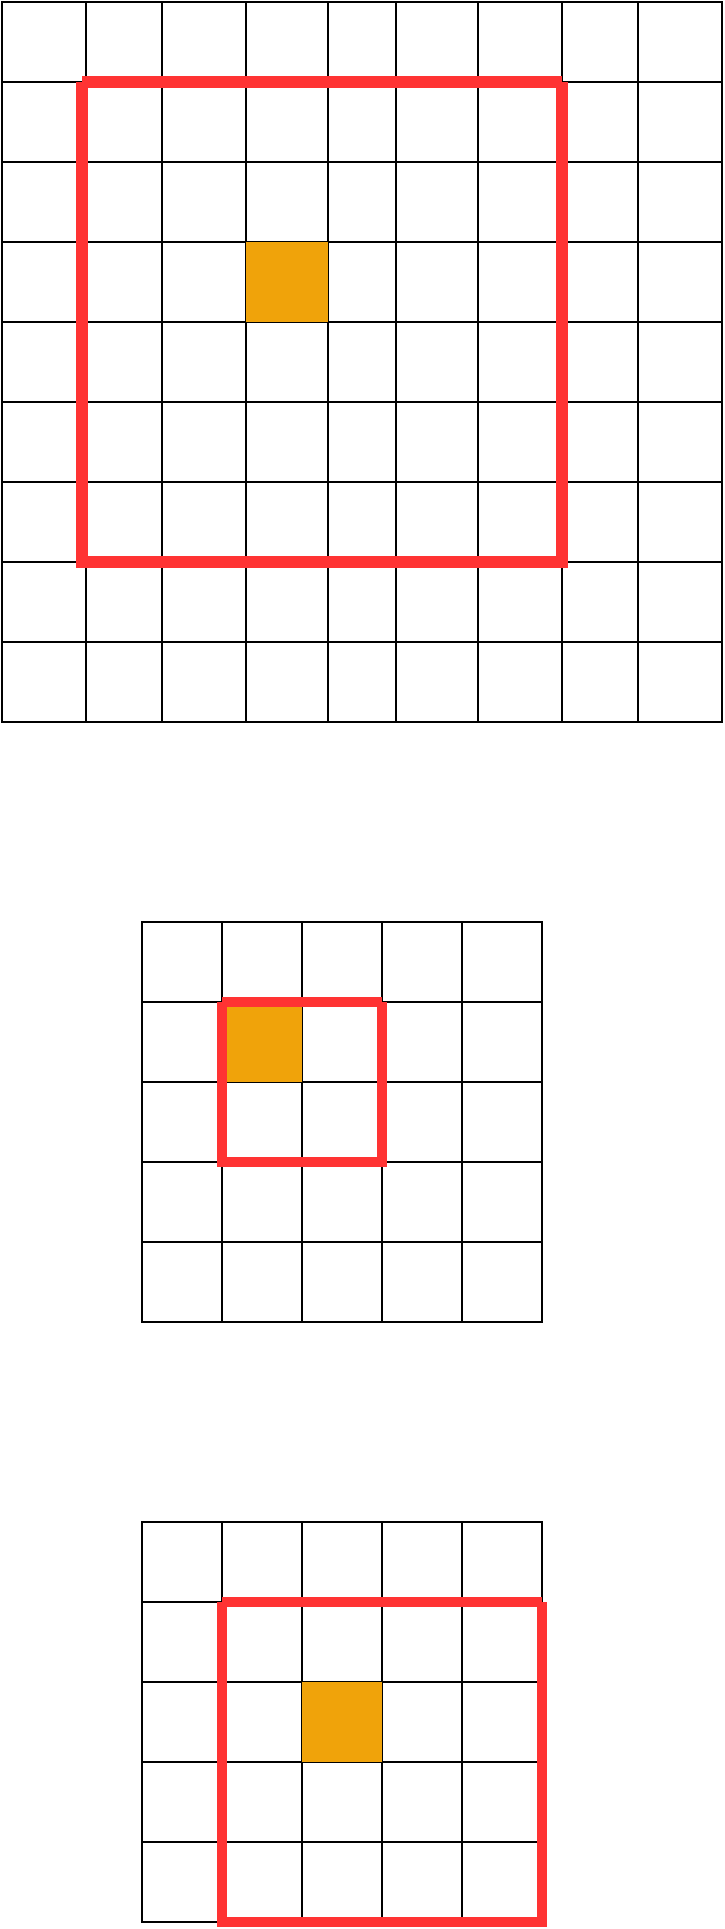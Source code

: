 <mxfile version="14.8.5" type="github">
  <diagram id="qVj__1jxc_U7gUrbAWG0" name="第 1 页">
    <mxGraphModel dx="2062" dy="1104" grid="1" gridSize="10" guides="1" tooltips="1" connect="1" arrows="1" fold="1" page="1" pageScale="1" pageWidth="827" pageHeight="1169" math="0" shadow="0">
      <root>
        <mxCell id="0" />
        <mxCell id="1" parent="0" />
        <mxCell id="ZMaBbFyFWC1W5k3W71gB-268" value="" style="shape=table;startSize=0;container=1;collapsible=0;childLayout=tableLayout;" vertex="1" parent="1">
          <mxGeometry x="260" y="520" width="200" height="200" as="geometry" />
        </mxCell>
        <mxCell id="ZMaBbFyFWC1W5k3W71gB-269" value="" style="shape=partialRectangle;collapsible=0;dropTarget=0;pointerEvents=0;fillColor=none;top=0;left=0;bottom=0;right=0;points=[[0,0.5],[1,0.5]];portConstraint=eastwest;" vertex="1" parent="ZMaBbFyFWC1W5k3W71gB-268">
          <mxGeometry width="200" height="40" as="geometry" />
        </mxCell>
        <mxCell id="ZMaBbFyFWC1W5k3W71gB-270" value="" style="shape=partialRectangle;html=1;whiteSpace=wrap;connectable=0;overflow=hidden;fillColor=none;top=0;left=0;bottom=0;right=0;" vertex="1" parent="ZMaBbFyFWC1W5k3W71gB-269">
          <mxGeometry width="40" height="40" as="geometry" />
        </mxCell>
        <mxCell id="ZMaBbFyFWC1W5k3W71gB-271" value="" style="shape=partialRectangle;html=1;whiteSpace=wrap;connectable=0;overflow=hidden;fillColor=none;top=0;left=0;bottom=0;right=0;" vertex="1" parent="ZMaBbFyFWC1W5k3W71gB-269">
          <mxGeometry x="40" width="40" height="40" as="geometry" />
        </mxCell>
        <mxCell id="ZMaBbFyFWC1W5k3W71gB-272" value="" style="shape=partialRectangle;html=1;whiteSpace=wrap;connectable=0;overflow=hidden;fillColor=none;top=0;left=0;bottom=0;right=0;" vertex="1" parent="ZMaBbFyFWC1W5k3W71gB-269">
          <mxGeometry x="80" width="40" height="40" as="geometry" />
        </mxCell>
        <mxCell id="ZMaBbFyFWC1W5k3W71gB-273" value="" style="shape=partialRectangle;html=1;whiteSpace=wrap;connectable=0;overflow=hidden;fillColor=none;top=0;left=0;bottom=0;right=0;" vertex="1" parent="ZMaBbFyFWC1W5k3W71gB-269">
          <mxGeometry x="120" width="40" height="40" as="geometry" />
        </mxCell>
        <mxCell id="ZMaBbFyFWC1W5k3W71gB-274" value="" style="shape=partialRectangle;html=1;whiteSpace=wrap;connectable=0;overflow=hidden;fillColor=none;top=0;left=0;bottom=0;right=0;" vertex="1" parent="ZMaBbFyFWC1W5k3W71gB-269">
          <mxGeometry x="160" width="40" height="40" as="geometry" />
        </mxCell>
        <mxCell id="ZMaBbFyFWC1W5k3W71gB-275" value="" style="shape=partialRectangle;collapsible=0;dropTarget=0;pointerEvents=0;fillColor=none;top=0;left=0;bottom=0;right=0;points=[[0,0.5],[1,0.5]];portConstraint=eastwest;" vertex="1" parent="ZMaBbFyFWC1W5k3W71gB-268">
          <mxGeometry y="40" width="200" height="40" as="geometry" />
        </mxCell>
        <mxCell id="ZMaBbFyFWC1W5k3W71gB-276" value="" style="shape=partialRectangle;html=1;whiteSpace=wrap;connectable=0;overflow=hidden;fillColor=none;top=0;left=0;bottom=0;right=0;" vertex="1" parent="ZMaBbFyFWC1W5k3W71gB-275">
          <mxGeometry width="40" height="40" as="geometry" />
        </mxCell>
        <mxCell id="ZMaBbFyFWC1W5k3W71gB-277" value="" style="shape=partialRectangle;html=1;whiteSpace=wrap;connectable=0;overflow=hidden;fillColor=#f0a30a;top=0;left=0;bottom=0;right=0;strokeColor=#BD7000;fontColor=#000000;" vertex="1" parent="ZMaBbFyFWC1W5k3W71gB-275">
          <mxGeometry x="40" width="40" height="40" as="geometry" />
        </mxCell>
        <mxCell id="ZMaBbFyFWC1W5k3W71gB-278" value="" style="shape=partialRectangle;html=1;whiteSpace=wrap;connectable=0;overflow=hidden;fillColor=none;top=0;left=0;bottom=0;right=0;" vertex="1" parent="ZMaBbFyFWC1W5k3W71gB-275">
          <mxGeometry x="80" width="40" height="40" as="geometry" />
        </mxCell>
        <mxCell id="ZMaBbFyFWC1W5k3W71gB-279" value="" style="shape=partialRectangle;html=1;whiteSpace=wrap;connectable=0;overflow=hidden;fillColor=none;top=0;left=0;bottom=0;right=0;" vertex="1" parent="ZMaBbFyFWC1W5k3W71gB-275">
          <mxGeometry x="120" width="40" height="40" as="geometry" />
        </mxCell>
        <mxCell id="ZMaBbFyFWC1W5k3W71gB-280" value="" style="shape=partialRectangle;html=1;whiteSpace=wrap;connectable=0;overflow=hidden;fillColor=none;top=0;left=0;bottom=0;right=0;" vertex="1" parent="ZMaBbFyFWC1W5k3W71gB-275">
          <mxGeometry x="160" width="40" height="40" as="geometry" />
        </mxCell>
        <mxCell id="ZMaBbFyFWC1W5k3W71gB-281" value="" style="shape=partialRectangle;collapsible=0;dropTarget=0;pointerEvents=0;fillColor=none;top=0;left=0;bottom=0;right=0;points=[[0,0.5],[1,0.5]];portConstraint=eastwest;" vertex="1" parent="ZMaBbFyFWC1W5k3W71gB-268">
          <mxGeometry y="80" width="200" height="40" as="geometry" />
        </mxCell>
        <mxCell id="ZMaBbFyFWC1W5k3W71gB-282" value="" style="shape=partialRectangle;html=1;whiteSpace=wrap;connectable=0;overflow=hidden;fillColor=none;top=0;left=0;bottom=0;right=0;" vertex="1" parent="ZMaBbFyFWC1W5k3W71gB-281">
          <mxGeometry width="40" height="40" as="geometry" />
        </mxCell>
        <mxCell id="ZMaBbFyFWC1W5k3W71gB-283" value="" style="shape=partialRectangle;html=1;whiteSpace=wrap;connectable=0;overflow=hidden;fillColor=none;top=0;left=0;bottom=0;right=0;" vertex="1" parent="ZMaBbFyFWC1W5k3W71gB-281">
          <mxGeometry x="40" width="40" height="40" as="geometry" />
        </mxCell>
        <mxCell id="ZMaBbFyFWC1W5k3W71gB-284" value="" style="shape=partialRectangle;html=1;whiteSpace=wrap;connectable=0;overflow=hidden;fillColor=none;top=0;left=0;bottom=0;right=0;" vertex="1" parent="ZMaBbFyFWC1W5k3W71gB-281">
          <mxGeometry x="80" width="40" height="40" as="geometry" />
        </mxCell>
        <mxCell id="ZMaBbFyFWC1W5k3W71gB-285" value="" style="shape=partialRectangle;html=1;whiteSpace=wrap;connectable=0;overflow=hidden;fillColor=none;top=0;left=0;bottom=0;right=0;" vertex="1" parent="ZMaBbFyFWC1W5k3W71gB-281">
          <mxGeometry x="120" width="40" height="40" as="geometry" />
        </mxCell>
        <mxCell id="ZMaBbFyFWC1W5k3W71gB-286" value="" style="shape=partialRectangle;html=1;whiteSpace=wrap;connectable=0;overflow=hidden;fillColor=none;top=0;left=0;bottom=0;right=0;" vertex="1" parent="ZMaBbFyFWC1W5k3W71gB-281">
          <mxGeometry x="160" width="40" height="40" as="geometry" />
        </mxCell>
        <mxCell id="ZMaBbFyFWC1W5k3W71gB-287" value="" style="shape=partialRectangle;collapsible=0;dropTarget=0;pointerEvents=0;fillColor=none;top=0;left=0;bottom=0;right=0;points=[[0,0.5],[1,0.5]];portConstraint=eastwest;" vertex="1" parent="ZMaBbFyFWC1W5k3W71gB-268">
          <mxGeometry y="120" width="200" height="40" as="geometry" />
        </mxCell>
        <mxCell id="ZMaBbFyFWC1W5k3W71gB-288" value="" style="shape=partialRectangle;html=1;whiteSpace=wrap;connectable=0;overflow=hidden;fillColor=none;top=0;left=0;bottom=0;right=0;" vertex="1" parent="ZMaBbFyFWC1W5k3W71gB-287">
          <mxGeometry width="40" height="40" as="geometry" />
        </mxCell>
        <mxCell id="ZMaBbFyFWC1W5k3W71gB-289" value="" style="shape=partialRectangle;html=1;whiteSpace=wrap;connectable=0;overflow=hidden;fillColor=none;top=0;left=0;bottom=0;right=0;" vertex="1" parent="ZMaBbFyFWC1W5k3W71gB-287">
          <mxGeometry x="40" width="40" height="40" as="geometry" />
        </mxCell>
        <mxCell id="ZMaBbFyFWC1W5k3W71gB-290" value="" style="shape=partialRectangle;html=1;whiteSpace=wrap;connectable=0;overflow=hidden;fillColor=none;top=0;left=0;bottom=0;right=0;" vertex="1" parent="ZMaBbFyFWC1W5k3W71gB-287">
          <mxGeometry x="80" width="40" height="40" as="geometry" />
        </mxCell>
        <mxCell id="ZMaBbFyFWC1W5k3W71gB-291" value="" style="shape=partialRectangle;html=1;whiteSpace=wrap;connectable=0;overflow=hidden;fillColor=none;top=0;left=0;bottom=0;right=0;" vertex="1" parent="ZMaBbFyFWC1W5k3W71gB-287">
          <mxGeometry x="120" width="40" height="40" as="geometry" />
        </mxCell>
        <mxCell id="ZMaBbFyFWC1W5k3W71gB-292" value="" style="shape=partialRectangle;html=1;whiteSpace=wrap;connectable=0;overflow=hidden;fillColor=none;top=0;left=0;bottom=0;right=0;" vertex="1" parent="ZMaBbFyFWC1W5k3W71gB-287">
          <mxGeometry x="160" width="40" height="40" as="geometry" />
        </mxCell>
        <mxCell id="ZMaBbFyFWC1W5k3W71gB-293" value="" style="shape=partialRectangle;collapsible=0;dropTarget=0;pointerEvents=0;fillColor=none;top=0;left=0;bottom=0;right=0;points=[[0,0.5],[1,0.5]];portConstraint=eastwest;" vertex="1" parent="ZMaBbFyFWC1W5k3W71gB-268">
          <mxGeometry y="160" width="200" height="40" as="geometry" />
        </mxCell>
        <mxCell id="ZMaBbFyFWC1W5k3W71gB-294" value="" style="shape=partialRectangle;html=1;whiteSpace=wrap;connectable=0;overflow=hidden;fillColor=none;top=0;left=0;bottom=0;right=0;" vertex="1" parent="ZMaBbFyFWC1W5k3W71gB-293">
          <mxGeometry width="40" height="40" as="geometry" />
        </mxCell>
        <mxCell id="ZMaBbFyFWC1W5k3W71gB-295" value="" style="shape=partialRectangle;html=1;whiteSpace=wrap;connectable=0;overflow=hidden;fillColor=none;top=0;left=0;bottom=0;right=0;" vertex="1" parent="ZMaBbFyFWC1W5k3W71gB-293">
          <mxGeometry x="40" width="40" height="40" as="geometry" />
        </mxCell>
        <mxCell id="ZMaBbFyFWC1W5k3W71gB-296" value="" style="shape=partialRectangle;html=1;whiteSpace=wrap;connectable=0;overflow=hidden;fillColor=none;top=0;left=0;bottom=0;right=0;" vertex="1" parent="ZMaBbFyFWC1W5k3W71gB-293">
          <mxGeometry x="80" width="40" height="40" as="geometry" />
        </mxCell>
        <mxCell id="ZMaBbFyFWC1W5k3W71gB-297" value="" style="shape=partialRectangle;html=1;whiteSpace=wrap;connectable=0;overflow=hidden;fillColor=none;top=0;left=0;bottom=0;right=0;" vertex="1" parent="ZMaBbFyFWC1W5k3W71gB-293">
          <mxGeometry x="120" width="40" height="40" as="geometry" />
        </mxCell>
        <mxCell id="ZMaBbFyFWC1W5k3W71gB-298" value="" style="shape=partialRectangle;html=1;whiteSpace=wrap;connectable=0;overflow=hidden;fillColor=none;top=0;left=0;bottom=0;right=0;" vertex="1" parent="ZMaBbFyFWC1W5k3W71gB-293">
          <mxGeometry x="160" width="40" height="40" as="geometry" />
        </mxCell>
        <mxCell id="ZMaBbFyFWC1W5k3W71gB-299" value="" style="swimlane;startSize=0;strokeWidth=5;fillColor=#FF3333;strokeColor=#FF3333;" vertex="1" parent="1">
          <mxGeometry x="300" y="560" width="80" height="80" as="geometry" />
        </mxCell>
        <mxCell id="ZMaBbFyFWC1W5k3W71gB-300" value="" style="shape=table;startSize=0;container=1;collapsible=0;childLayout=tableLayout;" vertex="1" parent="1">
          <mxGeometry x="260" y="820" width="200" height="200" as="geometry" />
        </mxCell>
        <mxCell id="ZMaBbFyFWC1W5k3W71gB-301" value="" style="shape=partialRectangle;collapsible=0;dropTarget=0;pointerEvents=0;fillColor=none;top=0;left=0;bottom=0;right=0;points=[[0,0.5],[1,0.5]];portConstraint=eastwest;" vertex="1" parent="ZMaBbFyFWC1W5k3W71gB-300">
          <mxGeometry width="200" height="40" as="geometry" />
        </mxCell>
        <mxCell id="ZMaBbFyFWC1W5k3W71gB-302" value="" style="shape=partialRectangle;html=1;whiteSpace=wrap;connectable=0;overflow=hidden;fillColor=none;top=0;left=0;bottom=0;right=0;" vertex="1" parent="ZMaBbFyFWC1W5k3W71gB-301">
          <mxGeometry width="40" height="40" as="geometry" />
        </mxCell>
        <mxCell id="ZMaBbFyFWC1W5k3W71gB-303" value="" style="shape=partialRectangle;html=1;whiteSpace=wrap;connectable=0;overflow=hidden;fillColor=none;top=0;left=0;bottom=0;right=0;" vertex="1" parent="ZMaBbFyFWC1W5k3W71gB-301">
          <mxGeometry x="40" width="40" height="40" as="geometry" />
        </mxCell>
        <mxCell id="ZMaBbFyFWC1W5k3W71gB-304" value="" style="shape=partialRectangle;html=1;whiteSpace=wrap;connectable=0;overflow=hidden;fillColor=none;top=0;left=0;bottom=0;right=0;" vertex="1" parent="ZMaBbFyFWC1W5k3W71gB-301">
          <mxGeometry x="80" width="40" height="40" as="geometry" />
        </mxCell>
        <mxCell id="ZMaBbFyFWC1W5k3W71gB-305" value="" style="shape=partialRectangle;html=1;whiteSpace=wrap;connectable=0;overflow=hidden;fillColor=none;top=0;left=0;bottom=0;right=0;" vertex="1" parent="ZMaBbFyFWC1W5k3W71gB-301">
          <mxGeometry x="120" width="40" height="40" as="geometry" />
        </mxCell>
        <mxCell id="ZMaBbFyFWC1W5k3W71gB-306" value="" style="shape=partialRectangle;html=1;whiteSpace=wrap;connectable=0;overflow=hidden;fillColor=none;top=0;left=0;bottom=0;right=0;" vertex="1" parent="ZMaBbFyFWC1W5k3W71gB-301">
          <mxGeometry x="160" width="40" height="40" as="geometry" />
        </mxCell>
        <mxCell id="ZMaBbFyFWC1W5k3W71gB-307" value="" style="shape=partialRectangle;collapsible=0;dropTarget=0;pointerEvents=0;fillColor=none;top=0;left=0;bottom=0;right=0;points=[[0,0.5],[1,0.5]];portConstraint=eastwest;" vertex="1" parent="ZMaBbFyFWC1W5k3W71gB-300">
          <mxGeometry y="40" width="200" height="40" as="geometry" />
        </mxCell>
        <mxCell id="ZMaBbFyFWC1W5k3W71gB-308" value="" style="shape=partialRectangle;html=1;whiteSpace=wrap;connectable=0;overflow=hidden;fillColor=none;top=0;left=0;bottom=0;right=0;" vertex="1" parent="ZMaBbFyFWC1W5k3W71gB-307">
          <mxGeometry width="40" height="40" as="geometry" />
        </mxCell>
        <mxCell id="ZMaBbFyFWC1W5k3W71gB-309" value="" style="shape=partialRectangle;html=1;whiteSpace=wrap;connectable=0;overflow=hidden;fillColor=none;top=0;left=0;bottom=0;right=0;" vertex="1" parent="ZMaBbFyFWC1W5k3W71gB-307">
          <mxGeometry x="40" width="40" height="40" as="geometry" />
        </mxCell>
        <mxCell id="ZMaBbFyFWC1W5k3W71gB-310" value="" style="shape=partialRectangle;html=1;whiteSpace=wrap;connectable=0;overflow=hidden;fillColor=none;top=0;left=0;bottom=0;right=0;" vertex="1" parent="ZMaBbFyFWC1W5k3W71gB-307">
          <mxGeometry x="80" width="40" height="40" as="geometry" />
        </mxCell>
        <mxCell id="ZMaBbFyFWC1W5k3W71gB-311" value="" style="shape=partialRectangle;html=1;whiteSpace=wrap;connectable=0;overflow=hidden;fillColor=none;top=0;left=0;bottom=0;right=0;" vertex="1" parent="ZMaBbFyFWC1W5k3W71gB-307">
          <mxGeometry x="120" width="40" height="40" as="geometry" />
        </mxCell>
        <mxCell id="ZMaBbFyFWC1W5k3W71gB-312" value="" style="shape=partialRectangle;html=1;whiteSpace=wrap;connectable=0;overflow=hidden;fillColor=none;top=0;left=0;bottom=0;right=0;" vertex="1" parent="ZMaBbFyFWC1W5k3W71gB-307">
          <mxGeometry x="160" width="40" height="40" as="geometry" />
        </mxCell>
        <mxCell id="ZMaBbFyFWC1W5k3W71gB-313" value="" style="shape=partialRectangle;collapsible=0;dropTarget=0;pointerEvents=0;fillColor=none;top=0;left=0;bottom=0;right=0;points=[[0,0.5],[1,0.5]];portConstraint=eastwest;" vertex="1" parent="ZMaBbFyFWC1W5k3W71gB-300">
          <mxGeometry y="80" width="200" height="40" as="geometry" />
        </mxCell>
        <mxCell id="ZMaBbFyFWC1W5k3W71gB-314" value="" style="shape=partialRectangle;html=1;whiteSpace=wrap;connectable=0;overflow=hidden;fillColor=none;top=0;left=0;bottom=0;right=0;" vertex="1" parent="ZMaBbFyFWC1W5k3W71gB-313">
          <mxGeometry width="40" height="40" as="geometry" />
        </mxCell>
        <mxCell id="ZMaBbFyFWC1W5k3W71gB-315" value="" style="shape=partialRectangle;html=1;whiteSpace=wrap;connectable=0;overflow=hidden;fillColor=none;top=0;left=0;bottom=0;right=0;" vertex="1" parent="ZMaBbFyFWC1W5k3W71gB-313">
          <mxGeometry x="40" width="40" height="40" as="geometry" />
        </mxCell>
        <mxCell id="ZMaBbFyFWC1W5k3W71gB-316" value="" style="shape=partialRectangle;html=1;whiteSpace=wrap;connectable=0;overflow=hidden;fillColor=#f0a30a;top=0;left=0;bottom=0;right=0;strokeColor=#BD7000;fontColor=#000000;" vertex="1" parent="ZMaBbFyFWC1W5k3W71gB-313">
          <mxGeometry x="80" width="40" height="40" as="geometry" />
        </mxCell>
        <mxCell id="ZMaBbFyFWC1W5k3W71gB-317" value="" style="shape=partialRectangle;html=1;whiteSpace=wrap;connectable=0;overflow=hidden;fillColor=none;top=0;left=0;bottom=0;right=0;" vertex="1" parent="ZMaBbFyFWC1W5k3W71gB-313">
          <mxGeometry x="120" width="40" height="40" as="geometry" />
        </mxCell>
        <mxCell id="ZMaBbFyFWC1W5k3W71gB-318" value="" style="shape=partialRectangle;html=1;whiteSpace=wrap;connectable=0;overflow=hidden;fillColor=none;top=0;left=0;bottom=0;right=0;" vertex="1" parent="ZMaBbFyFWC1W5k3W71gB-313">
          <mxGeometry x="160" width="40" height="40" as="geometry" />
        </mxCell>
        <mxCell id="ZMaBbFyFWC1W5k3W71gB-319" value="" style="shape=partialRectangle;collapsible=0;dropTarget=0;pointerEvents=0;fillColor=none;top=0;left=0;bottom=0;right=0;points=[[0,0.5],[1,0.5]];portConstraint=eastwest;" vertex="1" parent="ZMaBbFyFWC1W5k3W71gB-300">
          <mxGeometry y="120" width="200" height="40" as="geometry" />
        </mxCell>
        <mxCell id="ZMaBbFyFWC1W5k3W71gB-320" value="" style="shape=partialRectangle;html=1;whiteSpace=wrap;connectable=0;overflow=hidden;fillColor=none;top=0;left=0;bottom=0;right=0;" vertex="1" parent="ZMaBbFyFWC1W5k3W71gB-319">
          <mxGeometry width="40" height="40" as="geometry" />
        </mxCell>
        <mxCell id="ZMaBbFyFWC1W5k3W71gB-321" value="" style="shape=partialRectangle;html=1;whiteSpace=wrap;connectable=0;overflow=hidden;fillColor=none;top=0;left=0;bottom=0;right=0;" vertex="1" parent="ZMaBbFyFWC1W5k3W71gB-319">
          <mxGeometry x="40" width="40" height="40" as="geometry" />
        </mxCell>
        <mxCell id="ZMaBbFyFWC1W5k3W71gB-322" value="" style="shape=partialRectangle;html=1;whiteSpace=wrap;connectable=0;overflow=hidden;fillColor=none;top=0;left=0;bottom=0;right=0;" vertex="1" parent="ZMaBbFyFWC1W5k3W71gB-319">
          <mxGeometry x="80" width="40" height="40" as="geometry" />
        </mxCell>
        <mxCell id="ZMaBbFyFWC1W5k3W71gB-323" value="" style="shape=partialRectangle;html=1;whiteSpace=wrap;connectable=0;overflow=hidden;fillColor=none;top=0;left=0;bottom=0;right=0;" vertex="1" parent="ZMaBbFyFWC1W5k3W71gB-319">
          <mxGeometry x="120" width="40" height="40" as="geometry" />
        </mxCell>
        <mxCell id="ZMaBbFyFWC1W5k3W71gB-324" value="" style="shape=partialRectangle;html=1;whiteSpace=wrap;connectable=0;overflow=hidden;fillColor=none;top=0;left=0;bottom=0;right=0;" vertex="1" parent="ZMaBbFyFWC1W5k3W71gB-319">
          <mxGeometry x="160" width="40" height="40" as="geometry" />
        </mxCell>
        <mxCell id="ZMaBbFyFWC1W5k3W71gB-325" value="" style="shape=partialRectangle;collapsible=0;dropTarget=0;pointerEvents=0;fillColor=none;top=0;left=0;bottom=0;right=0;points=[[0,0.5],[1,0.5]];portConstraint=eastwest;" vertex="1" parent="ZMaBbFyFWC1W5k3W71gB-300">
          <mxGeometry y="160" width="200" height="40" as="geometry" />
        </mxCell>
        <mxCell id="ZMaBbFyFWC1W5k3W71gB-326" value="" style="shape=partialRectangle;html=1;whiteSpace=wrap;connectable=0;overflow=hidden;fillColor=none;top=0;left=0;bottom=0;right=0;" vertex="1" parent="ZMaBbFyFWC1W5k3W71gB-325">
          <mxGeometry width="40" height="40" as="geometry" />
        </mxCell>
        <mxCell id="ZMaBbFyFWC1W5k3W71gB-327" value="" style="shape=partialRectangle;html=1;whiteSpace=wrap;connectable=0;overflow=hidden;fillColor=none;top=0;left=0;bottom=0;right=0;" vertex="1" parent="ZMaBbFyFWC1W5k3W71gB-325">
          <mxGeometry x="40" width="40" height="40" as="geometry" />
        </mxCell>
        <mxCell id="ZMaBbFyFWC1W5k3W71gB-328" value="" style="shape=partialRectangle;html=1;whiteSpace=wrap;connectable=0;overflow=hidden;fillColor=none;top=0;left=0;bottom=0;right=0;" vertex="1" parent="ZMaBbFyFWC1W5k3W71gB-325">
          <mxGeometry x="80" width="40" height="40" as="geometry" />
        </mxCell>
        <mxCell id="ZMaBbFyFWC1W5k3W71gB-329" value="" style="shape=partialRectangle;html=1;whiteSpace=wrap;connectable=0;overflow=hidden;fillColor=none;top=0;left=0;bottom=0;right=0;" vertex="1" parent="ZMaBbFyFWC1W5k3W71gB-325">
          <mxGeometry x="120" width="40" height="40" as="geometry" />
        </mxCell>
        <mxCell id="ZMaBbFyFWC1W5k3W71gB-330" value="" style="shape=partialRectangle;html=1;whiteSpace=wrap;connectable=0;overflow=hidden;fillColor=none;top=0;left=0;bottom=0;right=0;" vertex="1" parent="ZMaBbFyFWC1W5k3W71gB-325">
          <mxGeometry x="160" width="40" height="40" as="geometry" />
        </mxCell>
        <mxCell id="ZMaBbFyFWC1W5k3W71gB-331" value="" style="swimlane;startSize=0;strokeColor=#FF3333;strokeWidth=5;fillColor=#FF3333;" vertex="1" parent="1">
          <mxGeometry x="300" y="860" width="160" height="160" as="geometry" />
        </mxCell>
        <mxCell id="ZMaBbFyFWC1W5k3W71gB-332" value="" style="shape=table;startSize=0;container=1;collapsible=0;childLayout=tableLayout;" vertex="1" parent="1">
          <mxGeometry x="190" y="60" width="360" height="360" as="geometry" />
        </mxCell>
        <mxCell id="ZMaBbFyFWC1W5k3W71gB-333" value="" style="shape=partialRectangle;collapsible=0;dropTarget=0;pointerEvents=0;fillColor=none;top=0;left=0;bottom=0;right=0;points=[[0,0.5],[1,0.5]];portConstraint=eastwest;" vertex="1" parent="ZMaBbFyFWC1W5k3W71gB-332">
          <mxGeometry width="360" height="40" as="geometry" />
        </mxCell>
        <mxCell id="ZMaBbFyFWC1W5k3W71gB-334" value="" style="shape=partialRectangle;html=1;whiteSpace=wrap;connectable=0;overflow=hidden;fillColor=none;top=0;left=0;bottom=0;right=0;" vertex="1" parent="ZMaBbFyFWC1W5k3W71gB-333">
          <mxGeometry width="42" height="40" as="geometry" />
        </mxCell>
        <mxCell id="ZMaBbFyFWC1W5k3W71gB-335" value="" style="shape=partialRectangle;html=1;whiteSpace=wrap;connectable=0;overflow=hidden;fillColor=none;top=0;left=0;bottom=0;right=0;" vertex="1" parent="ZMaBbFyFWC1W5k3W71gB-333">
          <mxGeometry x="42" width="38" height="40" as="geometry" />
        </mxCell>
        <mxCell id="ZMaBbFyFWC1W5k3W71gB-336" value="" style="shape=partialRectangle;html=1;whiteSpace=wrap;connectable=0;overflow=hidden;fillColor=none;top=0;left=0;bottom=0;right=0;" vertex="1" parent="ZMaBbFyFWC1W5k3W71gB-333">
          <mxGeometry x="80" width="42" height="40" as="geometry" />
        </mxCell>
        <mxCell id="ZMaBbFyFWC1W5k3W71gB-337" value="" style="shape=partialRectangle;html=1;whiteSpace=wrap;connectable=0;overflow=hidden;fillColor=none;top=0;left=0;bottom=0;right=0;" vertex="1" parent="ZMaBbFyFWC1W5k3W71gB-333">
          <mxGeometry x="122" width="41" height="40" as="geometry" />
        </mxCell>
        <mxCell id="ZMaBbFyFWC1W5k3W71gB-338" value="" style="shape=partialRectangle;html=1;whiteSpace=wrap;connectable=0;overflow=hidden;fillColor=none;top=0;left=0;bottom=0;right=0;" vertex="1" parent="ZMaBbFyFWC1W5k3W71gB-333">
          <mxGeometry x="163" width="34" height="40" as="geometry" />
        </mxCell>
        <mxCell id="ZMaBbFyFWC1W5k3W71gB-339" value="" style="shape=partialRectangle;html=1;whiteSpace=wrap;connectable=0;overflow=hidden;fillColor=none;top=0;left=0;bottom=0;right=0;" vertex="1" parent="ZMaBbFyFWC1W5k3W71gB-333">
          <mxGeometry x="197" width="41" height="40" as="geometry" />
        </mxCell>
        <mxCell id="ZMaBbFyFWC1W5k3W71gB-340" value="" style="shape=partialRectangle;html=1;whiteSpace=wrap;connectable=0;overflow=hidden;fillColor=none;top=0;left=0;bottom=0;right=0;" vertex="1" parent="ZMaBbFyFWC1W5k3W71gB-333">
          <mxGeometry x="238" width="42" height="40" as="geometry" />
        </mxCell>
        <mxCell id="ZMaBbFyFWC1W5k3W71gB-341" value="" style="shape=partialRectangle;html=1;whiteSpace=wrap;connectable=0;overflow=hidden;fillColor=none;top=0;left=0;bottom=0;right=0;" vertex="1" parent="ZMaBbFyFWC1W5k3W71gB-333">
          <mxGeometry x="280" width="38" height="40" as="geometry" />
        </mxCell>
        <mxCell id="ZMaBbFyFWC1W5k3W71gB-342" value="" style="shape=partialRectangle;html=1;whiteSpace=wrap;connectable=0;overflow=hidden;fillColor=none;top=0;left=0;bottom=0;right=0;" vertex="1" parent="ZMaBbFyFWC1W5k3W71gB-333">
          <mxGeometry x="318" width="42" height="40" as="geometry" />
        </mxCell>
        <mxCell id="ZMaBbFyFWC1W5k3W71gB-343" value="" style="shape=partialRectangle;collapsible=0;dropTarget=0;pointerEvents=0;fillColor=none;top=0;left=0;bottom=0;right=0;points=[[0,0.5],[1,0.5]];portConstraint=eastwest;" vertex="1" parent="ZMaBbFyFWC1W5k3W71gB-332">
          <mxGeometry y="40" width="360" height="40" as="geometry" />
        </mxCell>
        <mxCell id="ZMaBbFyFWC1W5k3W71gB-344" value="" style="shape=partialRectangle;html=1;whiteSpace=wrap;connectable=0;overflow=hidden;fillColor=none;top=0;left=0;bottom=0;right=0;" vertex="1" parent="ZMaBbFyFWC1W5k3W71gB-343">
          <mxGeometry width="42" height="40" as="geometry" />
        </mxCell>
        <mxCell id="ZMaBbFyFWC1W5k3W71gB-345" value="" style="shape=partialRectangle;html=1;whiteSpace=wrap;connectable=0;overflow=hidden;fillColor=none;top=0;left=0;bottom=0;right=0;" vertex="1" parent="ZMaBbFyFWC1W5k3W71gB-343">
          <mxGeometry x="42" width="38" height="40" as="geometry" />
        </mxCell>
        <mxCell id="ZMaBbFyFWC1W5k3W71gB-346" value="" style="shape=partialRectangle;html=1;whiteSpace=wrap;connectable=0;overflow=hidden;fillColor=none;top=0;left=0;bottom=0;right=0;" vertex="1" parent="ZMaBbFyFWC1W5k3W71gB-343">
          <mxGeometry x="80" width="42" height="40" as="geometry" />
        </mxCell>
        <mxCell id="ZMaBbFyFWC1W5k3W71gB-347" value="" style="shape=partialRectangle;html=1;whiteSpace=wrap;connectable=0;overflow=hidden;fillColor=none;top=0;left=0;bottom=0;right=0;" vertex="1" parent="ZMaBbFyFWC1W5k3W71gB-343">
          <mxGeometry x="122" width="41" height="40" as="geometry" />
        </mxCell>
        <mxCell id="ZMaBbFyFWC1W5k3W71gB-348" value="" style="shape=partialRectangle;html=1;whiteSpace=wrap;connectable=0;overflow=hidden;fillColor=none;top=0;left=0;bottom=0;right=0;" vertex="1" parent="ZMaBbFyFWC1W5k3W71gB-343">
          <mxGeometry x="163" width="34" height="40" as="geometry" />
        </mxCell>
        <mxCell id="ZMaBbFyFWC1W5k3W71gB-349" value="" style="shape=partialRectangle;html=1;whiteSpace=wrap;connectable=0;overflow=hidden;fillColor=none;top=0;left=0;bottom=0;right=0;" vertex="1" parent="ZMaBbFyFWC1W5k3W71gB-343">
          <mxGeometry x="197" width="41" height="40" as="geometry" />
        </mxCell>
        <mxCell id="ZMaBbFyFWC1W5k3W71gB-350" value="" style="shape=partialRectangle;html=1;whiteSpace=wrap;connectable=0;overflow=hidden;fillColor=none;top=0;left=0;bottom=0;right=0;" vertex="1" parent="ZMaBbFyFWC1W5k3W71gB-343">
          <mxGeometry x="238" width="42" height="40" as="geometry" />
        </mxCell>
        <mxCell id="ZMaBbFyFWC1W5k3W71gB-351" value="" style="shape=partialRectangle;html=1;whiteSpace=wrap;connectable=0;overflow=hidden;fillColor=none;top=0;left=0;bottom=0;right=0;" vertex="1" parent="ZMaBbFyFWC1W5k3W71gB-343">
          <mxGeometry x="280" width="38" height="40" as="geometry" />
        </mxCell>
        <mxCell id="ZMaBbFyFWC1W5k3W71gB-352" value="" style="shape=partialRectangle;html=1;whiteSpace=wrap;connectable=0;overflow=hidden;fillColor=none;top=0;left=0;bottom=0;right=0;" vertex="1" parent="ZMaBbFyFWC1W5k3W71gB-343">
          <mxGeometry x="318" width="42" height="40" as="geometry" />
        </mxCell>
        <mxCell id="ZMaBbFyFWC1W5k3W71gB-353" value="" style="shape=partialRectangle;collapsible=0;dropTarget=0;pointerEvents=0;fillColor=none;top=0;left=0;bottom=0;right=0;points=[[0,0.5],[1,0.5]];portConstraint=eastwest;" vertex="1" parent="ZMaBbFyFWC1W5k3W71gB-332">
          <mxGeometry y="80" width="360" height="40" as="geometry" />
        </mxCell>
        <mxCell id="ZMaBbFyFWC1W5k3W71gB-354" value="" style="shape=partialRectangle;html=1;whiteSpace=wrap;connectable=0;overflow=hidden;fillColor=none;top=0;left=0;bottom=0;right=0;" vertex="1" parent="ZMaBbFyFWC1W5k3W71gB-353">
          <mxGeometry width="42" height="40" as="geometry" />
        </mxCell>
        <mxCell id="ZMaBbFyFWC1W5k3W71gB-355" value="" style="shape=partialRectangle;html=1;whiteSpace=wrap;connectable=0;overflow=hidden;fillColor=none;top=0;left=0;bottom=0;right=0;" vertex="1" parent="ZMaBbFyFWC1W5k3W71gB-353">
          <mxGeometry x="42" width="38" height="40" as="geometry" />
        </mxCell>
        <mxCell id="ZMaBbFyFWC1W5k3W71gB-356" value="" style="shape=partialRectangle;html=1;whiteSpace=wrap;connectable=0;overflow=hidden;fillColor=none;top=0;left=0;bottom=0;right=0;" vertex="1" parent="ZMaBbFyFWC1W5k3W71gB-353">
          <mxGeometry x="80" width="42" height="40" as="geometry" />
        </mxCell>
        <mxCell id="ZMaBbFyFWC1W5k3W71gB-357" value="" style="shape=partialRectangle;html=1;whiteSpace=wrap;connectable=0;overflow=hidden;fillColor=none;top=0;left=0;bottom=0;right=0;" vertex="1" parent="ZMaBbFyFWC1W5k3W71gB-353">
          <mxGeometry x="122" width="41" height="40" as="geometry" />
        </mxCell>
        <mxCell id="ZMaBbFyFWC1W5k3W71gB-358" value="" style="shape=partialRectangle;html=1;whiteSpace=wrap;connectable=0;overflow=hidden;fillColor=none;top=0;left=0;bottom=0;right=0;" vertex="1" parent="ZMaBbFyFWC1W5k3W71gB-353">
          <mxGeometry x="163" width="34" height="40" as="geometry" />
        </mxCell>
        <mxCell id="ZMaBbFyFWC1W5k3W71gB-359" value="" style="shape=partialRectangle;html=1;whiteSpace=wrap;connectable=0;overflow=hidden;fillColor=none;top=0;left=0;bottom=0;right=0;" vertex="1" parent="ZMaBbFyFWC1W5k3W71gB-353">
          <mxGeometry x="197" width="41" height="40" as="geometry" />
        </mxCell>
        <mxCell id="ZMaBbFyFWC1W5k3W71gB-360" value="" style="shape=partialRectangle;html=1;whiteSpace=wrap;connectable=0;overflow=hidden;fillColor=none;top=0;left=0;bottom=0;right=0;" vertex="1" parent="ZMaBbFyFWC1W5k3W71gB-353">
          <mxGeometry x="238" width="42" height="40" as="geometry" />
        </mxCell>
        <mxCell id="ZMaBbFyFWC1W5k3W71gB-361" value="" style="shape=partialRectangle;html=1;whiteSpace=wrap;connectable=0;overflow=hidden;fillColor=none;top=0;left=0;bottom=0;right=0;" vertex="1" parent="ZMaBbFyFWC1W5k3W71gB-353">
          <mxGeometry x="280" width="38" height="40" as="geometry" />
        </mxCell>
        <mxCell id="ZMaBbFyFWC1W5k3W71gB-362" value="" style="shape=partialRectangle;html=1;whiteSpace=wrap;connectable=0;overflow=hidden;fillColor=none;top=0;left=0;bottom=0;right=0;" vertex="1" parent="ZMaBbFyFWC1W5k3W71gB-353">
          <mxGeometry x="318" width="42" height="40" as="geometry" />
        </mxCell>
        <mxCell id="ZMaBbFyFWC1W5k3W71gB-363" value="" style="shape=partialRectangle;collapsible=0;dropTarget=0;pointerEvents=0;fillColor=none;top=0;left=0;bottom=0;right=0;points=[[0,0.5],[1,0.5]];portConstraint=eastwest;" vertex="1" parent="ZMaBbFyFWC1W5k3W71gB-332">
          <mxGeometry y="120" width="360" height="40" as="geometry" />
        </mxCell>
        <mxCell id="ZMaBbFyFWC1W5k3W71gB-364" value="" style="shape=partialRectangle;html=1;whiteSpace=wrap;connectable=0;overflow=hidden;fillColor=none;top=0;left=0;bottom=0;right=0;" vertex="1" parent="ZMaBbFyFWC1W5k3W71gB-363">
          <mxGeometry width="42" height="40" as="geometry" />
        </mxCell>
        <mxCell id="ZMaBbFyFWC1W5k3W71gB-365" value="" style="shape=partialRectangle;html=1;whiteSpace=wrap;connectable=0;overflow=hidden;fillColor=none;top=0;left=0;bottom=0;right=0;" vertex="1" parent="ZMaBbFyFWC1W5k3W71gB-363">
          <mxGeometry x="42" width="38" height="40" as="geometry" />
        </mxCell>
        <mxCell id="ZMaBbFyFWC1W5k3W71gB-366" value="" style="shape=partialRectangle;html=1;whiteSpace=wrap;connectable=0;overflow=hidden;fillColor=none;top=0;left=0;bottom=0;right=0;" vertex="1" parent="ZMaBbFyFWC1W5k3W71gB-363">
          <mxGeometry x="80" width="42" height="40" as="geometry" />
        </mxCell>
        <mxCell id="ZMaBbFyFWC1W5k3W71gB-367" value="" style="shape=partialRectangle;html=1;whiteSpace=wrap;connectable=0;overflow=hidden;fillColor=#f0a30a;top=0;left=0;bottom=0;right=0;strokeColor=#BD7000;fontColor=#000000;" vertex="1" parent="ZMaBbFyFWC1W5k3W71gB-363">
          <mxGeometry x="122" width="41" height="40" as="geometry" />
        </mxCell>
        <mxCell id="ZMaBbFyFWC1W5k3W71gB-368" value="" style="shape=partialRectangle;html=1;whiteSpace=wrap;connectable=0;overflow=hidden;fillColor=none;top=0;left=0;bottom=0;right=0;" vertex="1" parent="ZMaBbFyFWC1W5k3W71gB-363">
          <mxGeometry x="163" width="34" height="40" as="geometry" />
        </mxCell>
        <mxCell id="ZMaBbFyFWC1W5k3W71gB-369" value="" style="shape=partialRectangle;html=1;whiteSpace=wrap;connectable=0;overflow=hidden;fillColor=none;top=0;left=0;bottom=0;right=0;" vertex="1" parent="ZMaBbFyFWC1W5k3W71gB-363">
          <mxGeometry x="197" width="41" height="40" as="geometry" />
        </mxCell>
        <mxCell id="ZMaBbFyFWC1W5k3W71gB-370" value="" style="shape=partialRectangle;html=1;whiteSpace=wrap;connectable=0;overflow=hidden;fillColor=none;top=0;left=0;bottom=0;right=0;" vertex="1" parent="ZMaBbFyFWC1W5k3W71gB-363">
          <mxGeometry x="238" width="42" height="40" as="geometry" />
        </mxCell>
        <mxCell id="ZMaBbFyFWC1W5k3W71gB-371" value="" style="shape=partialRectangle;html=1;whiteSpace=wrap;connectable=0;overflow=hidden;fillColor=none;top=0;left=0;bottom=0;right=0;" vertex="1" parent="ZMaBbFyFWC1W5k3W71gB-363">
          <mxGeometry x="280" width="38" height="40" as="geometry" />
        </mxCell>
        <mxCell id="ZMaBbFyFWC1W5k3W71gB-372" value="" style="shape=partialRectangle;html=1;whiteSpace=wrap;connectable=0;overflow=hidden;fillColor=none;top=0;left=0;bottom=0;right=0;" vertex="1" parent="ZMaBbFyFWC1W5k3W71gB-363">
          <mxGeometry x="318" width="42" height="40" as="geometry" />
        </mxCell>
        <mxCell id="ZMaBbFyFWC1W5k3W71gB-373" value="" style="shape=partialRectangle;collapsible=0;dropTarget=0;pointerEvents=0;fillColor=none;top=0;left=0;bottom=0;right=0;points=[[0,0.5],[1,0.5]];portConstraint=eastwest;" vertex="1" parent="ZMaBbFyFWC1W5k3W71gB-332">
          <mxGeometry y="160" width="360" height="40" as="geometry" />
        </mxCell>
        <mxCell id="ZMaBbFyFWC1W5k3W71gB-374" value="" style="shape=partialRectangle;html=1;whiteSpace=wrap;connectable=0;overflow=hidden;fillColor=none;top=0;left=0;bottom=0;right=0;" vertex="1" parent="ZMaBbFyFWC1W5k3W71gB-373">
          <mxGeometry width="42" height="40" as="geometry" />
        </mxCell>
        <mxCell id="ZMaBbFyFWC1W5k3W71gB-375" value="" style="shape=partialRectangle;html=1;whiteSpace=wrap;connectable=0;overflow=hidden;fillColor=none;top=0;left=0;bottom=0;right=0;" vertex="1" parent="ZMaBbFyFWC1W5k3W71gB-373">
          <mxGeometry x="42" width="38" height="40" as="geometry" />
        </mxCell>
        <mxCell id="ZMaBbFyFWC1W5k3W71gB-376" value="" style="shape=partialRectangle;html=1;whiteSpace=wrap;connectable=0;overflow=hidden;fillColor=none;top=0;left=0;bottom=0;right=0;" vertex="1" parent="ZMaBbFyFWC1W5k3W71gB-373">
          <mxGeometry x="80" width="42" height="40" as="geometry" />
        </mxCell>
        <mxCell id="ZMaBbFyFWC1W5k3W71gB-377" value="" style="shape=partialRectangle;html=1;whiteSpace=wrap;connectable=0;overflow=hidden;fillColor=none;top=0;left=0;bottom=0;right=0;" vertex="1" parent="ZMaBbFyFWC1W5k3W71gB-373">
          <mxGeometry x="122" width="41" height="40" as="geometry" />
        </mxCell>
        <mxCell id="ZMaBbFyFWC1W5k3W71gB-378" value="" style="shape=partialRectangle;html=1;whiteSpace=wrap;connectable=0;overflow=hidden;fillColor=none;top=0;left=0;bottom=0;right=0;" vertex="1" parent="ZMaBbFyFWC1W5k3W71gB-373">
          <mxGeometry x="163" width="34" height="40" as="geometry" />
        </mxCell>
        <mxCell id="ZMaBbFyFWC1W5k3W71gB-379" value="" style="shape=partialRectangle;html=1;whiteSpace=wrap;connectable=0;overflow=hidden;fillColor=none;top=0;left=0;bottom=0;right=0;" vertex="1" parent="ZMaBbFyFWC1W5k3W71gB-373">
          <mxGeometry x="197" width="41" height="40" as="geometry" />
        </mxCell>
        <mxCell id="ZMaBbFyFWC1W5k3W71gB-380" value="" style="shape=partialRectangle;html=1;whiteSpace=wrap;connectable=0;overflow=hidden;fillColor=none;top=0;left=0;bottom=0;right=0;" vertex="1" parent="ZMaBbFyFWC1W5k3W71gB-373">
          <mxGeometry x="238" width="42" height="40" as="geometry" />
        </mxCell>
        <mxCell id="ZMaBbFyFWC1W5k3W71gB-381" value="" style="shape=partialRectangle;html=1;whiteSpace=wrap;connectable=0;overflow=hidden;fillColor=none;top=0;left=0;bottom=0;right=0;" vertex="1" parent="ZMaBbFyFWC1W5k3W71gB-373">
          <mxGeometry x="280" width="38" height="40" as="geometry" />
        </mxCell>
        <mxCell id="ZMaBbFyFWC1W5k3W71gB-382" value="" style="shape=partialRectangle;html=1;whiteSpace=wrap;connectable=0;overflow=hidden;fillColor=none;top=0;left=0;bottom=0;right=0;" vertex="1" parent="ZMaBbFyFWC1W5k3W71gB-373">
          <mxGeometry x="318" width="42" height="40" as="geometry" />
        </mxCell>
        <mxCell id="ZMaBbFyFWC1W5k3W71gB-383" value="" style="shape=partialRectangle;collapsible=0;dropTarget=0;pointerEvents=0;fillColor=none;top=0;left=0;bottom=0;right=0;points=[[0,0.5],[1,0.5]];portConstraint=eastwest;" vertex="1" parent="ZMaBbFyFWC1W5k3W71gB-332">
          <mxGeometry y="200" width="360" height="40" as="geometry" />
        </mxCell>
        <mxCell id="ZMaBbFyFWC1W5k3W71gB-384" value="" style="shape=partialRectangle;html=1;whiteSpace=wrap;connectable=0;overflow=hidden;fillColor=none;top=0;left=0;bottom=0;right=0;" vertex="1" parent="ZMaBbFyFWC1W5k3W71gB-383">
          <mxGeometry width="42" height="40" as="geometry" />
        </mxCell>
        <mxCell id="ZMaBbFyFWC1W5k3W71gB-385" value="" style="shape=partialRectangle;html=1;whiteSpace=wrap;connectable=0;overflow=hidden;fillColor=none;top=0;left=0;bottom=0;right=0;" vertex="1" parent="ZMaBbFyFWC1W5k3W71gB-383">
          <mxGeometry x="42" width="38" height="40" as="geometry" />
        </mxCell>
        <mxCell id="ZMaBbFyFWC1W5k3W71gB-386" value="" style="shape=partialRectangle;html=1;whiteSpace=wrap;connectable=0;overflow=hidden;fillColor=none;top=0;left=0;bottom=0;right=0;" vertex="1" parent="ZMaBbFyFWC1W5k3W71gB-383">
          <mxGeometry x="80" width="42" height="40" as="geometry" />
        </mxCell>
        <mxCell id="ZMaBbFyFWC1W5k3W71gB-387" value="" style="shape=partialRectangle;html=1;whiteSpace=wrap;connectable=0;overflow=hidden;fillColor=none;top=0;left=0;bottom=0;right=0;" vertex="1" parent="ZMaBbFyFWC1W5k3W71gB-383">
          <mxGeometry x="122" width="41" height="40" as="geometry" />
        </mxCell>
        <mxCell id="ZMaBbFyFWC1W5k3W71gB-388" value="" style="shape=partialRectangle;html=1;whiteSpace=wrap;connectable=0;overflow=hidden;fillColor=none;top=0;left=0;bottom=0;right=0;" vertex="1" parent="ZMaBbFyFWC1W5k3W71gB-383">
          <mxGeometry x="163" width="34" height="40" as="geometry" />
        </mxCell>
        <mxCell id="ZMaBbFyFWC1W5k3W71gB-389" value="" style="shape=partialRectangle;html=1;whiteSpace=wrap;connectable=0;overflow=hidden;fillColor=none;top=0;left=0;bottom=0;right=0;" vertex="1" parent="ZMaBbFyFWC1W5k3W71gB-383">
          <mxGeometry x="197" width="41" height="40" as="geometry" />
        </mxCell>
        <mxCell id="ZMaBbFyFWC1W5k3W71gB-390" value="" style="shape=partialRectangle;html=1;whiteSpace=wrap;connectable=0;overflow=hidden;fillColor=none;top=0;left=0;bottom=0;right=0;" vertex="1" parent="ZMaBbFyFWC1W5k3W71gB-383">
          <mxGeometry x="238" width="42" height="40" as="geometry" />
        </mxCell>
        <mxCell id="ZMaBbFyFWC1W5k3W71gB-391" value="" style="shape=partialRectangle;html=1;whiteSpace=wrap;connectable=0;overflow=hidden;fillColor=none;top=0;left=0;bottom=0;right=0;" vertex="1" parent="ZMaBbFyFWC1W5k3W71gB-383">
          <mxGeometry x="280" width="38" height="40" as="geometry" />
        </mxCell>
        <mxCell id="ZMaBbFyFWC1W5k3W71gB-392" value="" style="shape=partialRectangle;html=1;whiteSpace=wrap;connectable=0;overflow=hidden;fillColor=none;top=0;left=0;bottom=0;right=0;" vertex="1" parent="ZMaBbFyFWC1W5k3W71gB-383">
          <mxGeometry x="318" width="42" height="40" as="geometry" />
        </mxCell>
        <mxCell id="ZMaBbFyFWC1W5k3W71gB-393" value="" style="shape=partialRectangle;collapsible=0;dropTarget=0;pointerEvents=0;fillColor=none;top=0;left=0;bottom=0;right=0;points=[[0,0.5],[1,0.5]];portConstraint=eastwest;" vertex="1" parent="ZMaBbFyFWC1W5k3W71gB-332">
          <mxGeometry y="240" width="360" height="40" as="geometry" />
        </mxCell>
        <mxCell id="ZMaBbFyFWC1W5k3W71gB-394" value="" style="shape=partialRectangle;html=1;whiteSpace=wrap;connectable=0;overflow=hidden;fillColor=none;top=0;left=0;bottom=0;right=0;" vertex="1" parent="ZMaBbFyFWC1W5k3W71gB-393">
          <mxGeometry width="42" height="40" as="geometry" />
        </mxCell>
        <mxCell id="ZMaBbFyFWC1W5k3W71gB-395" value="" style="shape=partialRectangle;html=1;whiteSpace=wrap;connectable=0;overflow=hidden;fillColor=none;top=0;left=0;bottom=0;right=0;" vertex="1" parent="ZMaBbFyFWC1W5k3W71gB-393">
          <mxGeometry x="42" width="38" height="40" as="geometry" />
        </mxCell>
        <mxCell id="ZMaBbFyFWC1W5k3W71gB-396" value="" style="shape=partialRectangle;html=1;whiteSpace=wrap;connectable=0;overflow=hidden;fillColor=none;top=0;left=0;bottom=0;right=0;" vertex="1" parent="ZMaBbFyFWC1W5k3W71gB-393">
          <mxGeometry x="80" width="42" height="40" as="geometry" />
        </mxCell>
        <mxCell id="ZMaBbFyFWC1W5k3W71gB-397" value="" style="shape=partialRectangle;html=1;whiteSpace=wrap;connectable=0;overflow=hidden;fillColor=none;top=0;left=0;bottom=0;right=0;" vertex="1" parent="ZMaBbFyFWC1W5k3W71gB-393">
          <mxGeometry x="122" width="41" height="40" as="geometry" />
        </mxCell>
        <mxCell id="ZMaBbFyFWC1W5k3W71gB-398" value="" style="shape=partialRectangle;html=1;whiteSpace=wrap;connectable=0;overflow=hidden;fillColor=none;top=0;left=0;bottom=0;right=0;" vertex="1" parent="ZMaBbFyFWC1W5k3W71gB-393">
          <mxGeometry x="163" width="34" height="40" as="geometry" />
        </mxCell>
        <mxCell id="ZMaBbFyFWC1W5k3W71gB-399" value="" style="shape=partialRectangle;html=1;whiteSpace=wrap;connectable=0;overflow=hidden;fillColor=none;top=0;left=0;bottom=0;right=0;" vertex="1" parent="ZMaBbFyFWC1W5k3W71gB-393">
          <mxGeometry x="197" width="41" height="40" as="geometry" />
        </mxCell>
        <mxCell id="ZMaBbFyFWC1W5k3W71gB-400" value="" style="shape=partialRectangle;html=1;whiteSpace=wrap;connectable=0;overflow=hidden;fillColor=none;top=0;left=0;bottom=0;right=0;" vertex="1" parent="ZMaBbFyFWC1W5k3W71gB-393">
          <mxGeometry x="238" width="42" height="40" as="geometry" />
        </mxCell>
        <mxCell id="ZMaBbFyFWC1W5k3W71gB-401" value="" style="shape=partialRectangle;html=1;whiteSpace=wrap;connectable=0;overflow=hidden;fillColor=none;top=0;left=0;bottom=0;right=0;" vertex="1" parent="ZMaBbFyFWC1W5k3W71gB-393">
          <mxGeometry x="280" width="38" height="40" as="geometry" />
        </mxCell>
        <mxCell id="ZMaBbFyFWC1W5k3W71gB-402" value="" style="shape=partialRectangle;html=1;whiteSpace=wrap;connectable=0;overflow=hidden;fillColor=none;top=0;left=0;bottom=0;right=0;" vertex="1" parent="ZMaBbFyFWC1W5k3W71gB-393">
          <mxGeometry x="318" width="42" height="40" as="geometry" />
        </mxCell>
        <mxCell id="ZMaBbFyFWC1W5k3W71gB-403" value="" style="shape=partialRectangle;collapsible=0;dropTarget=0;pointerEvents=0;fillColor=none;top=0;left=0;bottom=0;right=0;points=[[0,0.5],[1,0.5]];portConstraint=eastwest;" vertex="1" parent="ZMaBbFyFWC1W5k3W71gB-332">
          <mxGeometry y="280" width="360" height="40" as="geometry" />
        </mxCell>
        <mxCell id="ZMaBbFyFWC1W5k3W71gB-404" value="" style="shape=partialRectangle;html=1;whiteSpace=wrap;connectable=0;overflow=hidden;fillColor=none;top=0;left=0;bottom=0;right=0;" vertex="1" parent="ZMaBbFyFWC1W5k3W71gB-403">
          <mxGeometry width="42" height="40" as="geometry" />
        </mxCell>
        <mxCell id="ZMaBbFyFWC1W5k3W71gB-405" value="" style="shape=partialRectangle;html=1;whiteSpace=wrap;connectable=0;overflow=hidden;fillColor=none;top=0;left=0;bottom=0;right=0;" vertex="1" parent="ZMaBbFyFWC1W5k3W71gB-403">
          <mxGeometry x="42" width="38" height="40" as="geometry" />
        </mxCell>
        <mxCell id="ZMaBbFyFWC1W5k3W71gB-406" value="" style="shape=partialRectangle;html=1;whiteSpace=wrap;connectable=0;overflow=hidden;fillColor=none;top=0;left=0;bottom=0;right=0;" vertex="1" parent="ZMaBbFyFWC1W5k3W71gB-403">
          <mxGeometry x="80" width="42" height="40" as="geometry" />
        </mxCell>
        <mxCell id="ZMaBbFyFWC1W5k3W71gB-407" value="" style="shape=partialRectangle;html=1;whiteSpace=wrap;connectable=0;overflow=hidden;fillColor=none;top=0;left=0;bottom=0;right=0;" vertex="1" parent="ZMaBbFyFWC1W5k3W71gB-403">
          <mxGeometry x="122" width="41" height="40" as="geometry" />
        </mxCell>
        <mxCell id="ZMaBbFyFWC1W5k3W71gB-408" value="" style="shape=partialRectangle;html=1;whiteSpace=wrap;connectable=0;overflow=hidden;fillColor=none;top=0;left=0;bottom=0;right=0;" vertex="1" parent="ZMaBbFyFWC1W5k3W71gB-403">
          <mxGeometry x="163" width="34" height="40" as="geometry" />
        </mxCell>
        <mxCell id="ZMaBbFyFWC1W5k3W71gB-409" value="" style="shape=partialRectangle;html=1;whiteSpace=wrap;connectable=0;overflow=hidden;fillColor=none;top=0;left=0;bottom=0;right=0;" vertex="1" parent="ZMaBbFyFWC1W5k3W71gB-403">
          <mxGeometry x="197" width="41" height="40" as="geometry" />
        </mxCell>
        <mxCell id="ZMaBbFyFWC1W5k3W71gB-410" value="" style="shape=partialRectangle;html=1;whiteSpace=wrap;connectable=0;overflow=hidden;fillColor=none;top=0;left=0;bottom=0;right=0;" vertex="1" parent="ZMaBbFyFWC1W5k3W71gB-403">
          <mxGeometry x="238" width="42" height="40" as="geometry" />
        </mxCell>
        <mxCell id="ZMaBbFyFWC1W5k3W71gB-411" value="" style="shape=partialRectangle;html=1;whiteSpace=wrap;connectable=0;overflow=hidden;fillColor=none;top=0;left=0;bottom=0;right=0;" vertex="1" parent="ZMaBbFyFWC1W5k3W71gB-403">
          <mxGeometry x="280" width="38" height="40" as="geometry" />
        </mxCell>
        <mxCell id="ZMaBbFyFWC1W5k3W71gB-412" value="" style="shape=partialRectangle;html=1;whiteSpace=wrap;connectable=0;overflow=hidden;fillColor=none;top=0;left=0;bottom=0;right=0;" vertex="1" parent="ZMaBbFyFWC1W5k3W71gB-403">
          <mxGeometry x="318" width="42" height="40" as="geometry" />
        </mxCell>
        <mxCell id="ZMaBbFyFWC1W5k3W71gB-413" value="" style="shape=partialRectangle;collapsible=0;dropTarget=0;pointerEvents=0;fillColor=none;top=0;left=0;bottom=0;right=0;points=[[0,0.5],[1,0.5]];portConstraint=eastwest;" vertex="1" parent="ZMaBbFyFWC1W5k3W71gB-332">
          <mxGeometry y="320" width="360" height="40" as="geometry" />
        </mxCell>
        <mxCell id="ZMaBbFyFWC1W5k3W71gB-414" value="" style="shape=partialRectangle;html=1;whiteSpace=wrap;connectable=0;overflow=hidden;fillColor=none;top=0;left=0;bottom=0;right=0;" vertex="1" parent="ZMaBbFyFWC1W5k3W71gB-413">
          <mxGeometry width="42" height="40" as="geometry" />
        </mxCell>
        <mxCell id="ZMaBbFyFWC1W5k3W71gB-415" value="" style="shape=partialRectangle;html=1;whiteSpace=wrap;connectable=0;overflow=hidden;fillColor=none;top=0;left=0;bottom=0;right=0;" vertex="1" parent="ZMaBbFyFWC1W5k3W71gB-413">
          <mxGeometry x="42" width="38" height="40" as="geometry" />
        </mxCell>
        <mxCell id="ZMaBbFyFWC1W5k3W71gB-416" value="" style="shape=partialRectangle;html=1;whiteSpace=wrap;connectable=0;overflow=hidden;fillColor=none;top=0;left=0;bottom=0;right=0;" vertex="1" parent="ZMaBbFyFWC1W5k3W71gB-413">
          <mxGeometry x="80" width="42" height="40" as="geometry" />
        </mxCell>
        <mxCell id="ZMaBbFyFWC1W5k3W71gB-417" value="" style="shape=partialRectangle;html=1;whiteSpace=wrap;connectable=0;overflow=hidden;fillColor=none;top=0;left=0;bottom=0;right=0;" vertex="1" parent="ZMaBbFyFWC1W5k3W71gB-413">
          <mxGeometry x="122" width="41" height="40" as="geometry" />
        </mxCell>
        <mxCell id="ZMaBbFyFWC1W5k3W71gB-418" value="" style="shape=partialRectangle;html=1;whiteSpace=wrap;connectable=0;overflow=hidden;fillColor=none;top=0;left=0;bottom=0;right=0;" vertex="1" parent="ZMaBbFyFWC1W5k3W71gB-413">
          <mxGeometry x="163" width="34" height="40" as="geometry" />
        </mxCell>
        <mxCell id="ZMaBbFyFWC1W5k3W71gB-419" value="" style="shape=partialRectangle;html=1;whiteSpace=wrap;connectable=0;overflow=hidden;fillColor=none;top=0;left=0;bottom=0;right=0;" vertex="1" parent="ZMaBbFyFWC1W5k3W71gB-413">
          <mxGeometry x="197" width="41" height="40" as="geometry" />
        </mxCell>
        <mxCell id="ZMaBbFyFWC1W5k3W71gB-420" value="" style="shape=partialRectangle;html=1;whiteSpace=wrap;connectable=0;overflow=hidden;fillColor=none;top=0;left=0;bottom=0;right=0;" vertex="1" parent="ZMaBbFyFWC1W5k3W71gB-413">
          <mxGeometry x="238" width="42" height="40" as="geometry" />
        </mxCell>
        <mxCell id="ZMaBbFyFWC1W5k3W71gB-421" value="" style="shape=partialRectangle;html=1;whiteSpace=wrap;connectable=0;overflow=hidden;fillColor=none;top=0;left=0;bottom=0;right=0;" vertex="1" parent="ZMaBbFyFWC1W5k3W71gB-413">
          <mxGeometry x="280" width="38" height="40" as="geometry" />
        </mxCell>
        <mxCell id="ZMaBbFyFWC1W5k3W71gB-422" value="" style="shape=partialRectangle;html=1;whiteSpace=wrap;connectable=0;overflow=hidden;fillColor=none;top=0;left=0;bottom=0;right=0;" vertex="1" parent="ZMaBbFyFWC1W5k3W71gB-413">
          <mxGeometry x="318" width="42" height="40" as="geometry" />
        </mxCell>
        <mxCell id="ZMaBbFyFWC1W5k3W71gB-423" value="" style="swimlane;startSize=0;strokeColor=#FF3333;strokeWidth=6;fillColor=#FF3333;" vertex="1" parent="1">
          <mxGeometry x="230" y="100" width="240" height="240" as="geometry" />
        </mxCell>
      </root>
    </mxGraphModel>
  </diagram>
</mxfile>
